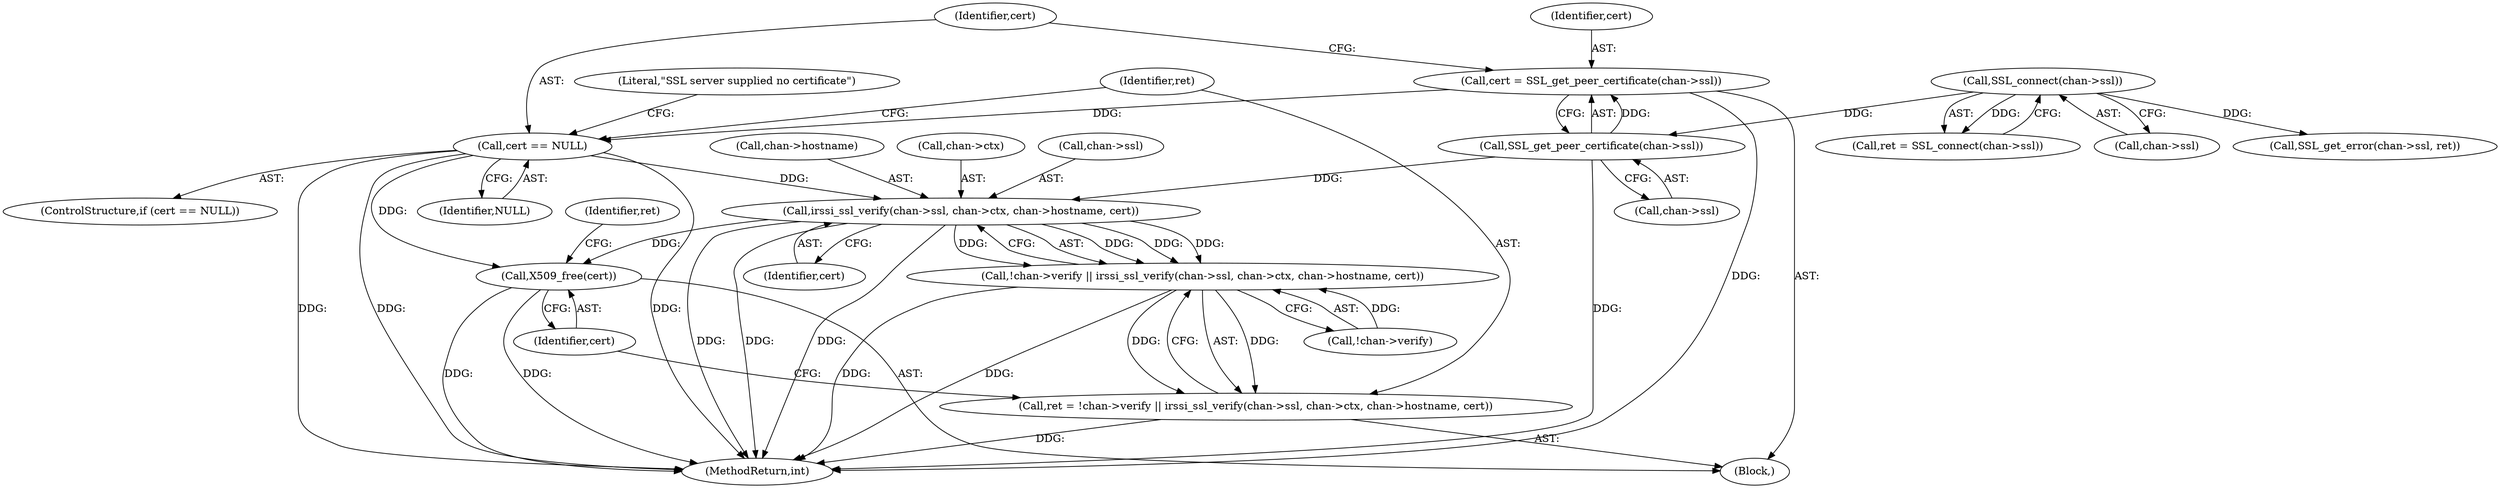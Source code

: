 digraph "0_irssi-proxy_85bbc05b21678e80423815d2ef1dfe26208491ab_0@pointer" {
"1000215" [label="(Call,irssi_ssl_verify(chan->ssl, chan->ctx, chan->hostname, cert))"];
"1000194" [label="(Call,SSL_get_peer_certificate(chan->ssl))"];
"1000115" [label="(Call,SSL_connect(chan->ssl))"];
"1000199" [label="(Call,cert == NULL)"];
"1000192" [label="(Call,cert = SSL_get_peer_certificate(chan->ssl))"];
"1000210" [label="(Call,!chan->verify || irssi_ssl_verify(chan->ssl, chan->ctx, chan->hostname, cert))"];
"1000208" [label="(Call,ret = !chan->verify || irssi_ssl_verify(chan->ssl, chan->ctx, chan->hostname, cert))"];
"1000226" [label="(Call,X509_free(cert))"];
"1000193" [label="(Identifier,cert)"];
"1000219" [label="(Call,chan->ctx)"];
"1000199" [label="(Call,cert == NULL)"];
"1000211" [label="(Call,!chan->verify)"];
"1000113" [label="(Call,ret = SSL_connect(chan->ssl))"];
"1000200" [label="(Identifier,cert)"];
"1000216" [label="(Call,chan->ssl)"];
"1000208" [label="(Call,ret = !chan->verify || irssi_ssl_verify(chan->ssl, chan->ctx, chan->hostname, cert))"];
"1000230" [label="(Identifier,ret)"];
"1000201" [label="(Identifier,NULL)"];
"1000210" [label="(Call,!chan->verify || irssi_ssl_verify(chan->ssl, chan->ctx, chan->hostname, cert))"];
"1000115" [label="(Call,SSL_connect(chan->ssl))"];
"1000102" [label="(Block,)"];
"1000126" [label="(Call,SSL_get_error(chan->ssl, ret))"];
"1000226" [label="(Call,X509_free(cert))"];
"1000215" [label="(Call,irssi_ssl_verify(chan->ssl, chan->ctx, chan->hostname, cert))"];
"1000198" [label="(ControlStructure,if (cert == NULL))"];
"1000222" [label="(Call,chan->hostname)"];
"1000209" [label="(Identifier,ret)"];
"1000116" [label="(Call,chan->ssl)"];
"1000192" [label="(Call,cert = SSL_get_peer_certificate(chan->ssl))"];
"1000227" [label="(Identifier,cert)"];
"1000225" [label="(Identifier,cert)"];
"1000204" [label="(Literal,\"SSL server supplied no certificate\")"];
"1000234" [label="(MethodReturn,int)"];
"1000195" [label="(Call,chan->ssl)"];
"1000194" [label="(Call,SSL_get_peer_certificate(chan->ssl))"];
"1000215" -> "1000210"  [label="AST: "];
"1000215" -> "1000225"  [label="CFG: "];
"1000216" -> "1000215"  [label="AST: "];
"1000219" -> "1000215"  [label="AST: "];
"1000222" -> "1000215"  [label="AST: "];
"1000225" -> "1000215"  [label="AST: "];
"1000210" -> "1000215"  [label="CFG: "];
"1000215" -> "1000234"  [label="DDG: "];
"1000215" -> "1000234"  [label="DDG: "];
"1000215" -> "1000234"  [label="DDG: "];
"1000215" -> "1000210"  [label="DDG: "];
"1000215" -> "1000210"  [label="DDG: "];
"1000215" -> "1000210"  [label="DDG: "];
"1000215" -> "1000210"  [label="DDG: "];
"1000194" -> "1000215"  [label="DDG: "];
"1000199" -> "1000215"  [label="DDG: "];
"1000215" -> "1000226"  [label="DDG: "];
"1000194" -> "1000192"  [label="AST: "];
"1000194" -> "1000195"  [label="CFG: "];
"1000195" -> "1000194"  [label="AST: "];
"1000192" -> "1000194"  [label="CFG: "];
"1000194" -> "1000234"  [label="DDG: "];
"1000194" -> "1000192"  [label="DDG: "];
"1000115" -> "1000194"  [label="DDG: "];
"1000115" -> "1000113"  [label="AST: "];
"1000115" -> "1000116"  [label="CFG: "];
"1000116" -> "1000115"  [label="AST: "];
"1000113" -> "1000115"  [label="CFG: "];
"1000115" -> "1000113"  [label="DDG: "];
"1000115" -> "1000126"  [label="DDG: "];
"1000199" -> "1000198"  [label="AST: "];
"1000199" -> "1000201"  [label="CFG: "];
"1000200" -> "1000199"  [label="AST: "];
"1000201" -> "1000199"  [label="AST: "];
"1000204" -> "1000199"  [label="CFG: "];
"1000209" -> "1000199"  [label="CFG: "];
"1000199" -> "1000234"  [label="DDG: "];
"1000199" -> "1000234"  [label="DDG: "];
"1000199" -> "1000234"  [label="DDG: "];
"1000192" -> "1000199"  [label="DDG: "];
"1000199" -> "1000226"  [label="DDG: "];
"1000192" -> "1000102"  [label="AST: "];
"1000193" -> "1000192"  [label="AST: "];
"1000200" -> "1000192"  [label="CFG: "];
"1000192" -> "1000234"  [label="DDG: "];
"1000210" -> "1000208"  [label="AST: "];
"1000210" -> "1000211"  [label="CFG: "];
"1000211" -> "1000210"  [label="AST: "];
"1000208" -> "1000210"  [label="CFG: "];
"1000210" -> "1000234"  [label="DDG: "];
"1000210" -> "1000234"  [label="DDG: "];
"1000210" -> "1000208"  [label="DDG: "];
"1000210" -> "1000208"  [label="DDG: "];
"1000211" -> "1000210"  [label="DDG: "];
"1000208" -> "1000102"  [label="AST: "];
"1000209" -> "1000208"  [label="AST: "];
"1000227" -> "1000208"  [label="CFG: "];
"1000208" -> "1000234"  [label="DDG: "];
"1000226" -> "1000102"  [label="AST: "];
"1000226" -> "1000227"  [label="CFG: "];
"1000227" -> "1000226"  [label="AST: "];
"1000230" -> "1000226"  [label="CFG: "];
"1000226" -> "1000234"  [label="DDG: "];
"1000226" -> "1000234"  [label="DDG: "];
}
